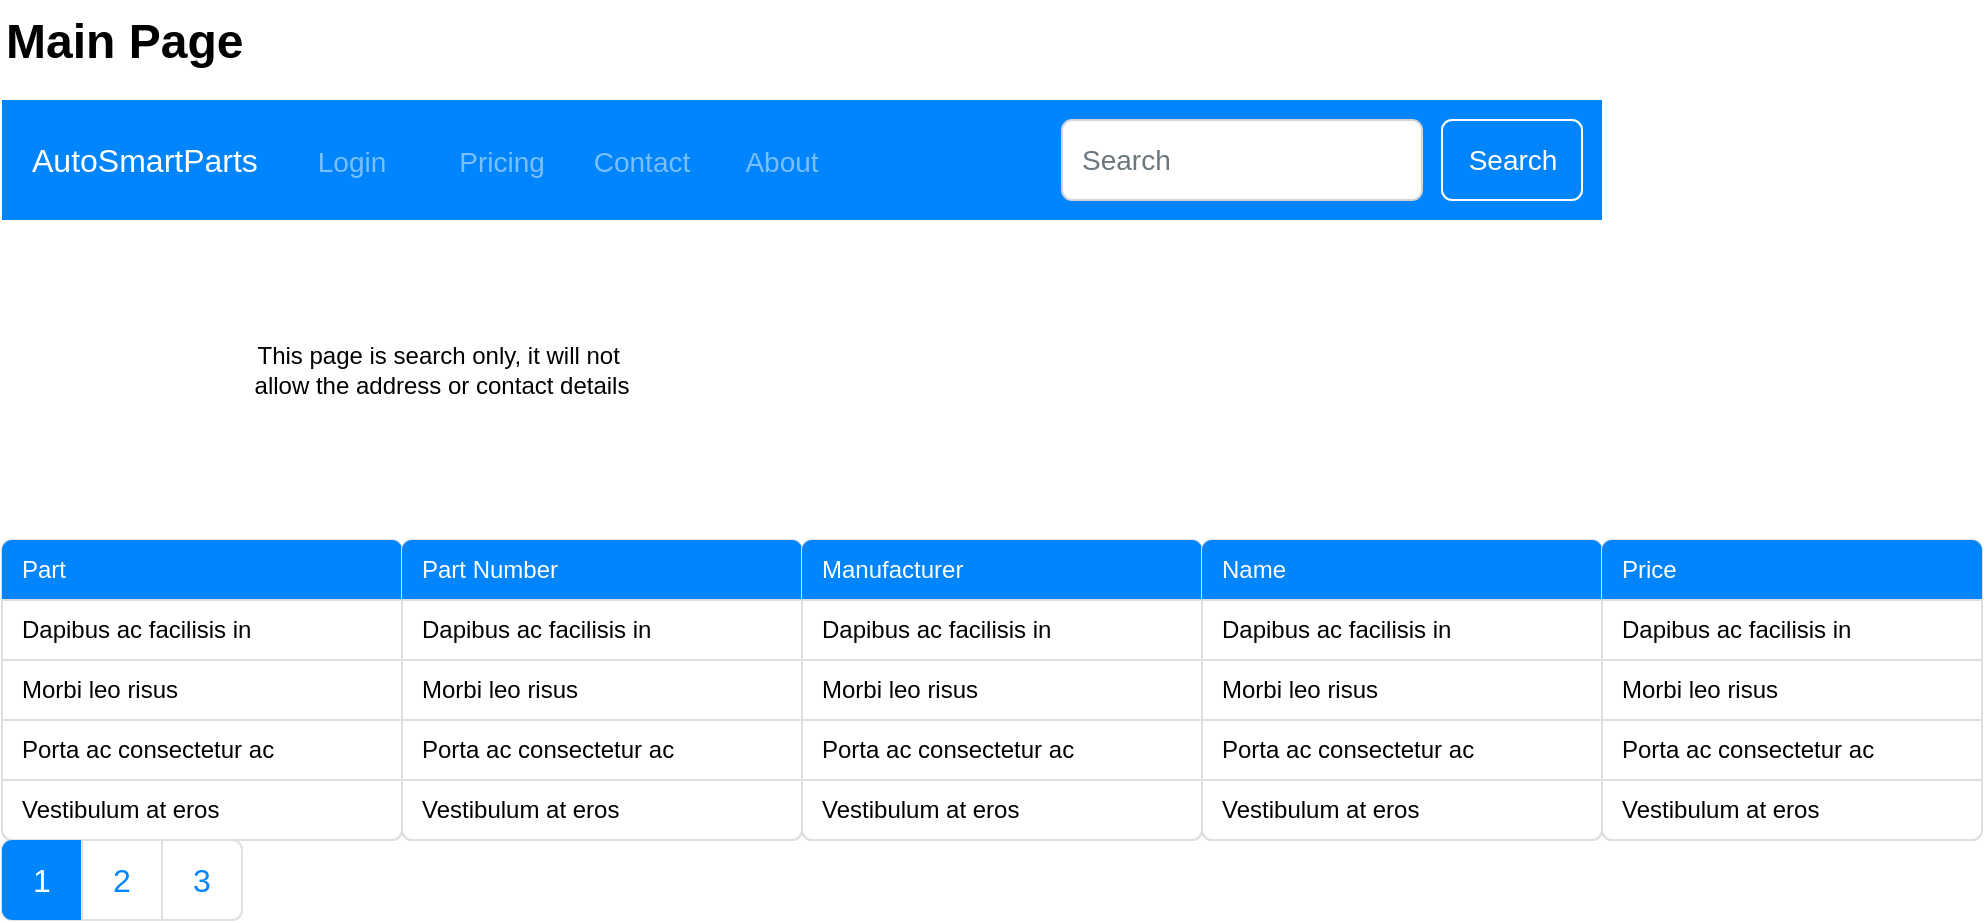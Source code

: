 <mxfile version="24.7.1" type="github" pages="8">
  <diagram name="Main" id="c9db0220-8083-56f3-ca83-edcdcd058819">
    <mxGraphModel dx="1434" dy="746" grid="1" gridSize="10" guides="1" tooltips="1" connect="1" arrows="1" fold="1" page="1" pageScale="1.5" pageWidth="826" pageHeight="1169" background="none" math="0" shadow="0">
      <root>
        <mxCell id="0" style=";html=1;" />
        <mxCell id="1" style=";html=1;" parent="0" />
        <mxCell id="jz-PN9EQRB8FM0Uxdzr7-1" value="" style="html=1;shadow=0;dashed=0;shape=mxgraph.bootstrap.rrect;rSize=5;strokeColor=#DFDFDF;html=1;whiteSpace=wrap;fillColor=#FFFFFF;fontColor=#000000;" parent="1" vertex="1">
          <mxGeometry y="270" width="200" height="150" as="geometry" />
        </mxCell>
        <mxCell id="jz-PN9EQRB8FM0Uxdzr7-2" value="Part&lt;span style=&quot;white-space: pre;&quot;&gt;&#x9;&lt;/span&gt;" style="html=1;shadow=0;dashed=0;shape=mxgraph.bootstrap.topButton;rSize=5;strokeColor=none;fillColor=#0085FC;fontColor=#ffffff;perimeter=none;whiteSpace=wrap;resizeWidth=1;align=left;spacing=10;" parent="jz-PN9EQRB8FM0Uxdzr7-1" vertex="1">
          <mxGeometry width="200" height="30" relative="1" as="geometry" />
        </mxCell>
        <mxCell id="jz-PN9EQRB8FM0Uxdzr7-3" value="Dapibus ac facilisis in" style="strokeColor=inherit;fillColor=inherit;gradientColor=inherit;fontColor=inherit;html=1;shadow=0;dashed=0;perimeter=none;whiteSpace=wrap;resizeWidth=1;align=left;spacing=10;" parent="jz-PN9EQRB8FM0Uxdzr7-1" vertex="1">
          <mxGeometry width="200" height="30" relative="1" as="geometry">
            <mxPoint y="30" as="offset" />
          </mxGeometry>
        </mxCell>
        <mxCell id="jz-PN9EQRB8FM0Uxdzr7-4" value="Morbi leo risus" style="strokeColor=inherit;fillColor=inherit;gradientColor=inherit;fontColor=inherit;html=1;shadow=0;dashed=0;perimeter=none;whiteSpace=wrap;resizeWidth=1;align=left;spacing=10;" parent="jz-PN9EQRB8FM0Uxdzr7-1" vertex="1">
          <mxGeometry width="200" height="30" relative="1" as="geometry">
            <mxPoint y="60" as="offset" />
          </mxGeometry>
        </mxCell>
        <mxCell id="jz-PN9EQRB8FM0Uxdzr7-5" value="Porta ac consectetur ac" style="strokeColor=inherit;fillColor=inherit;gradientColor=inherit;fontColor=inherit;html=1;shadow=0;dashed=0;perimeter=none;whiteSpace=wrap;resizeWidth=1;align=left;spacing=10;" parent="jz-PN9EQRB8FM0Uxdzr7-1" vertex="1">
          <mxGeometry width="200" height="30" relative="1" as="geometry">
            <mxPoint y="90" as="offset" />
          </mxGeometry>
        </mxCell>
        <mxCell id="jz-PN9EQRB8FM0Uxdzr7-6" value="Vestibulum at eros" style="strokeColor=inherit;fillColor=inherit;gradientColor=inherit;fontColor=inherit;html=1;shadow=0;dashed=0;shape=mxgraph.bootstrap.bottomButton;rSize=5;perimeter=none;whiteSpace=wrap;resizeWidth=1;resizeHeight=0;align=left;spacing=10;" parent="jz-PN9EQRB8FM0Uxdzr7-1" vertex="1">
          <mxGeometry y="1" width="200" height="30" relative="1" as="geometry">
            <mxPoint y="-30" as="offset" />
          </mxGeometry>
        </mxCell>
        <mxCell id="jz-PN9EQRB8FM0Uxdzr7-14" value="" style="html=1;shadow=0;dashed=0;shape=mxgraph.bootstrap.rrect;rSize=5;strokeColor=#DFDFDF;html=1;whiteSpace=wrap;fillColor=#FFFFFF;fontColor=#000000;" parent="1" vertex="1">
          <mxGeometry x="200" y="270" width="200" height="150" as="geometry" />
        </mxCell>
        <mxCell id="jz-PN9EQRB8FM0Uxdzr7-15" value="Part Number" style="html=1;shadow=0;dashed=0;shape=mxgraph.bootstrap.topButton;rSize=5;strokeColor=none;fillColor=#0085FC;fontColor=#ffffff;perimeter=none;whiteSpace=wrap;resizeWidth=1;align=left;spacing=10;" parent="jz-PN9EQRB8FM0Uxdzr7-14" vertex="1">
          <mxGeometry width="200" height="30" relative="1" as="geometry" />
        </mxCell>
        <mxCell id="jz-PN9EQRB8FM0Uxdzr7-16" value="Dapibus ac facilisis in" style="strokeColor=inherit;fillColor=inherit;gradientColor=inherit;fontColor=inherit;html=1;shadow=0;dashed=0;perimeter=none;whiteSpace=wrap;resizeWidth=1;align=left;spacing=10;" parent="jz-PN9EQRB8FM0Uxdzr7-14" vertex="1">
          <mxGeometry width="200" height="30" relative="1" as="geometry">
            <mxPoint y="30" as="offset" />
          </mxGeometry>
        </mxCell>
        <mxCell id="jz-PN9EQRB8FM0Uxdzr7-17" value="Morbi leo risus" style="strokeColor=inherit;fillColor=inherit;gradientColor=inherit;fontColor=inherit;html=1;shadow=0;dashed=0;perimeter=none;whiteSpace=wrap;resizeWidth=1;align=left;spacing=10;" parent="jz-PN9EQRB8FM0Uxdzr7-14" vertex="1">
          <mxGeometry width="200" height="30" relative="1" as="geometry">
            <mxPoint y="60" as="offset" />
          </mxGeometry>
        </mxCell>
        <mxCell id="jz-PN9EQRB8FM0Uxdzr7-18" value="Porta ac consectetur ac" style="strokeColor=inherit;fillColor=inherit;gradientColor=inherit;fontColor=inherit;html=1;shadow=0;dashed=0;perimeter=none;whiteSpace=wrap;resizeWidth=1;align=left;spacing=10;" parent="jz-PN9EQRB8FM0Uxdzr7-14" vertex="1">
          <mxGeometry width="200" height="30" relative="1" as="geometry">
            <mxPoint y="90" as="offset" />
          </mxGeometry>
        </mxCell>
        <mxCell id="jz-PN9EQRB8FM0Uxdzr7-19" value="Vestibulum at eros" style="strokeColor=inherit;fillColor=inherit;gradientColor=inherit;fontColor=inherit;html=1;shadow=0;dashed=0;shape=mxgraph.bootstrap.bottomButton;rSize=5;perimeter=none;whiteSpace=wrap;resizeWidth=1;resizeHeight=0;align=left;spacing=10;" parent="jz-PN9EQRB8FM0Uxdzr7-14" vertex="1">
          <mxGeometry y="1" width="200" height="30" relative="1" as="geometry">
            <mxPoint y="-30" as="offset" />
          </mxGeometry>
        </mxCell>
        <mxCell id="jz-PN9EQRB8FM0Uxdzr7-20" value="" style="html=1;shadow=0;dashed=0;shape=mxgraph.bootstrap.rrect;rSize=5;strokeColor=#DFDFDF;html=1;whiteSpace=wrap;fillColor=#FFFFFF;fontColor=#000000;" parent="1" vertex="1">
          <mxGeometry x="400" y="270" width="200" height="150" as="geometry" />
        </mxCell>
        <mxCell id="jz-PN9EQRB8FM0Uxdzr7-21" value="Manufacturer" style="html=1;shadow=0;dashed=0;shape=mxgraph.bootstrap.topButton;rSize=5;strokeColor=none;fillColor=#0085FC;fontColor=#ffffff;perimeter=none;whiteSpace=wrap;resizeWidth=1;align=left;spacing=10;" parent="jz-PN9EQRB8FM0Uxdzr7-20" vertex="1">
          <mxGeometry width="200" height="30" relative="1" as="geometry" />
        </mxCell>
        <mxCell id="jz-PN9EQRB8FM0Uxdzr7-22" value="Dapibus ac facilisis in" style="strokeColor=inherit;fillColor=inherit;gradientColor=inherit;fontColor=inherit;html=1;shadow=0;dashed=0;perimeter=none;whiteSpace=wrap;resizeWidth=1;align=left;spacing=10;" parent="jz-PN9EQRB8FM0Uxdzr7-20" vertex="1">
          <mxGeometry width="200" height="30" relative="1" as="geometry">
            <mxPoint y="30" as="offset" />
          </mxGeometry>
        </mxCell>
        <mxCell id="jz-PN9EQRB8FM0Uxdzr7-23" value="Morbi leo risus" style="strokeColor=inherit;fillColor=inherit;gradientColor=inherit;fontColor=inherit;html=1;shadow=0;dashed=0;perimeter=none;whiteSpace=wrap;resizeWidth=1;align=left;spacing=10;" parent="jz-PN9EQRB8FM0Uxdzr7-20" vertex="1">
          <mxGeometry width="200" height="30" relative="1" as="geometry">
            <mxPoint y="60" as="offset" />
          </mxGeometry>
        </mxCell>
        <mxCell id="jz-PN9EQRB8FM0Uxdzr7-24" value="Porta ac consectetur ac" style="strokeColor=inherit;fillColor=inherit;gradientColor=inherit;fontColor=inherit;html=1;shadow=0;dashed=0;perimeter=none;whiteSpace=wrap;resizeWidth=1;align=left;spacing=10;" parent="jz-PN9EQRB8FM0Uxdzr7-20" vertex="1">
          <mxGeometry width="200" height="30" relative="1" as="geometry">
            <mxPoint y="90" as="offset" />
          </mxGeometry>
        </mxCell>
        <mxCell id="jz-PN9EQRB8FM0Uxdzr7-25" value="Vestibulum at eros" style="strokeColor=inherit;fillColor=inherit;gradientColor=inherit;fontColor=inherit;html=1;shadow=0;dashed=0;shape=mxgraph.bootstrap.bottomButton;rSize=5;perimeter=none;whiteSpace=wrap;resizeWidth=1;resizeHeight=0;align=left;spacing=10;" parent="jz-PN9EQRB8FM0Uxdzr7-20" vertex="1">
          <mxGeometry y="1" width="200" height="30" relative="1" as="geometry">
            <mxPoint y="-30" as="offset" />
          </mxGeometry>
        </mxCell>
        <mxCell id="jz-PN9EQRB8FM0Uxdzr7-26" value="" style="html=1;shadow=0;dashed=0;shape=mxgraph.bootstrap.rrect;rSize=5;strokeColor=#DFDFDF;html=1;whiteSpace=wrap;fillColor=#FFFFFF;fontColor=#000000;" parent="1" vertex="1">
          <mxGeometry x="600" y="270" width="200" height="150" as="geometry" />
        </mxCell>
        <mxCell id="jz-PN9EQRB8FM0Uxdzr7-27" value="Name&lt;span style=&quot;white-space: pre;&quot;&gt;&#x9;&lt;/span&gt;" style="html=1;shadow=0;dashed=0;shape=mxgraph.bootstrap.topButton;rSize=5;strokeColor=none;fillColor=#0085FC;fontColor=#ffffff;perimeter=none;whiteSpace=wrap;resizeWidth=1;align=left;spacing=10;" parent="jz-PN9EQRB8FM0Uxdzr7-26" vertex="1">
          <mxGeometry width="200" height="30" relative="1" as="geometry" />
        </mxCell>
        <mxCell id="jz-PN9EQRB8FM0Uxdzr7-28" value="Dapibus ac facilisis in" style="strokeColor=inherit;fillColor=inherit;gradientColor=inherit;fontColor=inherit;html=1;shadow=0;dashed=0;perimeter=none;whiteSpace=wrap;resizeWidth=1;align=left;spacing=10;" parent="jz-PN9EQRB8FM0Uxdzr7-26" vertex="1">
          <mxGeometry width="200" height="30" relative="1" as="geometry">
            <mxPoint y="30" as="offset" />
          </mxGeometry>
        </mxCell>
        <mxCell id="jz-PN9EQRB8FM0Uxdzr7-29" value="Morbi leo risus" style="strokeColor=inherit;fillColor=inherit;gradientColor=inherit;fontColor=inherit;html=1;shadow=0;dashed=0;perimeter=none;whiteSpace=wrap;resizeWidth=1;align=left;spacing=10;" parent="jz-PN9EQRB8FM0Uxdzr7-26" vertex="1">
          <mxGeometry width="200" height="30" relative="1" as="geometry">
            <mxPoint y="60" as="offset" />
          </mxGeometry>
        </mxCell>
        <mxCell id="jz-PN9EQRB8FM0Uxdzr7-30" value="Porta ac consectetur ac" style="strokeColor=inherit;fillColor=inherit;gradientColor=inherit;fontColor=inherit;html=1;shadow=0;dashed=0;perimeter=none;whiteSpace=wrap;resizeWidth=1;align=left;spacing=10;" parent="jz-PN9EQRB8FM0Uxdzr7-26" vertex="1">
          <mxGeometry width="200" height="30" relative="1" as="geometry">
            <mxPoint y="90" as="offset" />
          </mxGeometry>
        </mxCell>
        <mxCell id="jz-PN9EQRB8FM0Uxdzr7-31" value="Vestibulum at eros" style="strokeColor=inherit;fillColor=inherit;gradientColor=inherit;fontColor=inherit;html=1;shadow=0;dashed=0;shape=mxgraph.bootstrap.bottomButton;rSize=5;perimeter=none;whiteSpace=wrap;resizeWidth=1;resizeHeight=0;align=left;spacing=10;" parent="jz-PN9EQRB8FM0Uxdzr7-26" vertex="1">
          <mxGeometry y="1" width="200" height="30" relative="1" as="geometry">
            <mxPoint y="-30" as="offset" />
          </mxGeometry>
        </mxCell>
        <mxCell id="jz-PN9EQRB8FM0Uxdzr7-32" value="" style="html=1;shadow=0;dashed=0;shape=mxgraph.bootstrap.rrect;rSize=5;strokeColor=#DFDFDF;html=1;whiteSpace=wrap;fillColor=#FFFFFF;fontColor=#000000;" parent="1" vertex="1">
          <mxGeometry x="800" y="270" width="190" height="150" as="geometry" />
        </mxCell>
        <mxCell id="jz-PN9EQRB8FM0Uxdzr7-33" value="Price" style="html=1;shadow=0;dashed=0;shape=mxgraph.bootstrap.topButton;rSize=5;strokeColor=none;fillColor=#0085FC;fontColor=#ffffff;perimeter=none;whiteSpace=wrap;resizeWidth=1;align=left;spacing=10;" parent="jz-PN9EQRB8FM0Uxdzr7-32" vertex="1">
          <mxGeometry width="190" height="30" relative="1" as="geometry" />
        </mxCell>
        <mxCell id="jz-PN9EQRB8FM0Uxdzr7-34" value="Dapibus ac facilisis in" style="strokeColor=inherit;fillColor=inherit;gradientColor=inherit;fontColor=inherit;html=1;shadow=0;dashed=0;perimeter=none;whiteSpace=wrap;resizeWidth=1;align=left;spacing=10;" parent="jz-PN9EQRB8FM0Uxdzr7-32" vertex="1">
          <mxGeometry width="190" height="30" relative="1" as="geometry">
            <mxPoint y="30" as="offset" />
          </mxGeometry>
        </mxCell>
        <mxCell id="jz-PN9EQRB8FM0Uxdzr7-35" value="Morbi leo risus" style="strokeColor=inherit;fillColor=inherit;gradientColor=inherit;fontColor=inherit;html=1;shadow=0;dashed=0;perimeter=none;whiteSpace=wrap;resizeWidth=1;align=left;spacing=10;" parent="jz-PN9EQRB8FM0Uxdzr7-32" vertex="1">
          <mxGeometry width="190" height="30" relative="1" as="geometry">
            <mxPoint y="60" as="offset" />
          </mxGeometry>
        </mxCell>
        <mxCell id="jz-PN9EQRB8FM0Uxdzr7-36" value="Porta ac consectetur ac" style="strokeColor=inherit;fillColor=inherit;gradientColor=inherit;fontColor=inherit;html=1;shadow=0;dashed=0;perimeter=none;whiteSpace=wrap;resizeWidth=1;align=left;spacing=10;" parent="jz-PN9EQRB8FM0Uxdzr7-32" vertex="1">
          <mxGeometry width="190" height="30" relative="1" as="geometry">
            <mxPoint y="90" as="offset" />
          </mxGeometry>
        </mxCell>
        <mxCell id="jz-PN9EQRB8FM0Uxdzr7-37" value="Vestibulum at eros" style="strokeColor=inherit;fillColor=inherit;gradientColor=inherit;fontColor=inherit;html=1;shadow=0;dashed=0;shape=mxgraph.bootstrap.bottomButton;rSize=5;perimeter=none;whiteSpace=wrap;resizeWidth=1;resizeHeight=0;align=left;spacing=10;" parent="jz-PN9EQRB8FM0Uxdzr7-32" vertex="1">
          <mxGeometry y="1" width="190" height="30" relative="1" as="geometry">
            <mxPoint y="-30" as="offset" />
          </mxGeometry>
        </mxCell>
        <mxCell id="jz-PN9EQRB8FM0Uxdzr7-39" value="" style="html=1;shadow=0;dashed=0;shape=mxgraph.bootstrap.rrect;rSize=5;strokeColor=#DEE2E6;html=1;whiteSpace=wrap;fillColor=#ffffff;fontColor=#0085FC;" parent="1" vertex="1">
          <mxGeometry y="420" width="120" height="40" as="geometry" />
        </mxCell>
        <mxCell id="jz-PN9EQRB8FM0Uxdzr7-40" value="1" style="strokeColor=inherit;fillColor=inherit;gradientColor=inherit;html=1;shadow=0;dashed=0;shape=mxgraph.bootstrap.leftButton;rSize=5;perimeter=none;whiteSpace=wrap;resizeHeight=1;fillColor=#0085FC;strokeColor=none;fontColor=#ffffff;fontSize=16;" parent="jz-PN9EQRB8FM0Uxdzr7-39" vertex="1">
          <mxGeometry width="40" height="40" relative="1" as="geometry" />
        </mxCell>
        <mxCell id="jz-PN9EQRB8FM0Uxdzr7-41" value="2" style="strokeColor=inherit;fillColor=inherit;gradientColor=inherit;fontColor=inherit;html=1;shadow=0;dashed=0;perimeter=none;whiteSpace=wrap;resizeHeight=1;fontSize=16;" parent="jz-PN9EQRB8FM0Uxdzr7-39" vertex="1">
          <mxGeometry width="40" height="40" relative="1" as="geometry">
            <mxPoint x="40" as="offset" />
          </mxGeometry>
        </mxCell>
        <mxCell id="jz-PN9EQRB8FM0Uxdzr7-42" value="3" style="strokeColor=inherit;fillColor=inherit;gradientColor=inherit;fontColor=inherit;html=1;shadow=0;dashed=0;shape=mxgraph.bootstrap.rightButton;rSize=5;perimeter=none;whiteSpace=wrap;resizeHeight=1;fontSize=16;" parent="jz-PN9EQRB8FM0Uxdzr7-39" vertex="1">
          <mxGeometry x="1" width="40" height="40" relative="1" as="geometry">
            <mxPoint x="-40" as="offset" />
          </mxGeometry>
        </mxCell>
        <mxCell id="jz-PN9EQRB8FM0Uxdzr7-43" value="AutoSmartParts" style="html=1;shadow=0;dashed=0;fillColor=#0085FC;strokeColor=none;fontSize=16;fontColor=#ffffff;align=left;spacing=15;" parent="1" vertex="1">
          <mxGeometry y="50" width="800" height="60" as="geometry" />
        </mxCell>
        <mxCell id="jz-PN9EQRB8FM0Uxdzr7-44" value="Login" style="fillColor=none;strokeColor=none;fontSize=14;fontColor=#79BFFD;align=center;" parent="jz-PN9EQRB8FM0Uxdzr7-43" vertex="1">
          <mxGeometry width="70" height="40" relative="1" as="geometry">
            <mxPoint x="140" y="10" as="offset" />
          </mxGeometry>
        </mxCell>
        <mxCell id="jz-PN9EQRB8FM0Uxdzr7-45" value="Pricing" style="fillColor=none;strokeColor=none;fontSize=14;fontColor=#79BFFD;align=center;spacingRight=0;" parent="jz-PN9EQRB8FM0Uxdzr7-43" vertex="1">
          <mxGeometry width="80" height="40" relative="1" as="geometry">
            <mxPoint x="210" y="10" as="offset" />
          </mxGeometry>
        </mxCell>
        <mxCell id="jz-PN9EQRB8FM0Uxdzr7-46" value="About" style="fillColor=none;strokeColor=none;fontSize=14;fontColor=#79BFFD;align=center;" parent="jz-PN9EQRB8FM0Uxdzr7-43" vertex="1">
          <mxGeometry width="80" height="40" relative="1" as="geometry">
            <mxPoint x="350" y="10" as="offset" />
          </mxGeometry>
        </mxCell>
        <mxCell id="jz-PN9EQRB8FM0Uxdzr7-47" value="Search" style="html=1;shadow=0;dashed=0;shape=mxgraph.bootstrap.rrect;rSize=5;fontSize=14;fontColor=#ffffff;strokeColor=#ffffff;fillColor=none;" parent="jz-PN9EQRB8FM0Uxdzr7-43" vertex="1">
          <mxGeometry x="1" width="70" height="40" relative="1" as="geometry">
            <mxPoint x="-80" y="10" as="offset" />
          </mxGeometry>
        </mxCell>
        <mxCell id="jz-PN9EQRB8FM0Uxdzr7-48" value="Search" style="html=1;shadow=0;dashed=0;shape=mxgraph.bootstrap.rrect;rSize=5;fontSize=14;fontColor=#6C767D;strokeColor=#CED4DA;fillColor=#ffffff;align=left;spacing=10;" parent="jz-PN9EQRB8FM0Uxdzr7-43" vertex="1">
          <mxGeometry x="1" width="180" height="40" relative="1" as="geometry">
            <mxPoint x="-270" y="10" as="offset" />
          </mxGeometry>
        </mxCell>
        <mxCell id="jz-PN9EQRB8FM0Uxdzr7-49" value="Contact" style="fillColor=none;strokeColor=none;fontSize=14;fontColor=#79BFFD;align=center;" parent="jz-PN9EQRB8FM0Uxdzr7-43" vertex="1">
          <mxGeometry x="280" y="10" width="80" height="40" as="geometry" />
        </mxCell>
        <mxCell id="jz-PN9EQRB8FM0Uxdzr7-51" value="&lt;h1 style=&quot;margin-top: 0px;&quot;&gt;Main Page&lt;/h1&gt;" style="text;html=1;whiteSpace=wrap;overflow=hidden;rounded=0;" parent="1" vertex="1">
          <mxGeometry width="180" height="40" as="geometry" />
        </mxCell>
        <mxCell id="jz-PN9EQRB8FM0Uxdzr7-126" value="This page is search only, it will not&amp;nbsp; allow the address or contact details" style="text;html=1;align=center;verticalAlign=middle;whiteSpace=wrap;rounded=0;" parent="1" vertex="1">
          <mxGeometry x="120" y="170" width="200" height="30" as="geometry" />
        </mxCell>
      </root>
    </mxGraphModel>
  </diagram>
  <diagram id="wMPW0iVIekTubm2CXeqb" name="Login">
    <mxGraphModel dx="1434" dy="1915" grid="1" gridSize="10" guides="1" tooltips="1" connect="1" arrows="1" fold="1" page="1" pageScale="1" pageWidth="827" pageHeight="1169" math="0" shadow="0">
      <root>
        <mxCell id="0" />
        <mxCell id="1" parent="0" />
        <mxCell id="fIULKLPkiMqniSR6hlzR-1" value="&lt;h1 style=&quot;margin-top: 0px;&quot;&gt;Login Page&lt;/h1&gt;" style="text;html=1;whiteSpace=wrap;overflow=hidden;rounded=0;" vertex="1" parent="1">
          <mxGeometry x="20" y="-1150" width="180" height="40" as="geometry" />
        </mxCell>
        <mxCell id="fIULKLPkiMqniSR6hlzR-2" value="" style="html=1;shadow=0;dashed=0;shape=mxgraph.bootstrap.rrect;rSize=5;fillColor=#ffffff;strokeColor=#999999;" vertex="1" parent="1">
          <mxGeometry x="20" y="-1080" width="220" height="345" as="geometry" />
        </mxCell>
        <mxCell id="fIULKLPkiMqniSR6hlzR-3" value="Email address" style="fillColor=none;strokeColor=none;align=left;spacing=20;fontSize=14;" vertex="1" parent="fIULKLPkiMqniSR6hlzR-2">
          <mxGeometry width="220" height="40" relative="1" as="geometry">
            <mxPoint y="10" as="offset" />
          </mxGeometry>
        </mxCell>
        <mxCell id="fIULKLPkiMqniSR6hlzR-4" value="email@example.com" style="html=1;shadow=0;dashed=0;shape=mxgraph.bootstrap.rrect;rSize=5;fillColor=none;strokeColor=#999999;align=left;spacing=15;fontSize=14;fontColor=#6C767D;" vertex="1" parent="fIULKLPkiMqniSR6hlzR-2">
          <mxGeometry width="180" height="30" relative="1" as="geometry">
            <mxPoint x="20" y="50" as="offset" />
          </mxGeometry>
        </mxCell>
        <mxCell id="fIULKLPkiMqniSR6hlzR-5" value="Password" style="fillColor=none;strokeColor=none;align=left;spacing=20;fontSize=14;" vertex="1" parent="fIULKLPkiMqniSR6hlzR-2">
          <mxGeometry width="220" height="40" relative="1" as="geometry">
            <mxPoint y="90" as="offset" />
          </mxGeometry>
        </mxCell>
        <mxCell id="fIULKLPkiMqniSR6hlzR-6" value="Password" style="html=1;shadow=0;dashed=0;shape=mxgraph.bootstrap.rrect;rSize=5;fillColor=none;strokeColor=#999999;align=left;spacing=15;fontSize=14;fontColor=#6C767D;" vertex="1" parent="fIULKLPkiMqniSR6hlzR-2">
          <mxGeometry width="180" height="30" relative="1" as="geometry">
            <mxPoint x="20" y="130" as="offset" />
          </mxGeometry>
        </mxCell>
        <mxCell id="fIULKLPkiMqniSR6hlzR-7" value="Remember me" style="html=1;shadow=0;dashed=0;shape=mxgraph.bootstrap.rrect;rSize=2;fillColor=#EDEDED;strokeColor=#999999;align=left;fontSize=14;fontColor=#000000;labelPosition=right;verticalLabelPosition=middle;verticalAlign=middle;spacingLeft=5;spacingTop=-2;gradientColor=#DEDEDE;" vertex="1" parent="fIULKLPkiMqniSR6hlzR-2">
          <mxGeometry width="10" height="10" relative="1" as="geometry">
            <mxPoint x="20" y="180" as="offset" />
          </mxGeometry>
        </mxCell>
        <mxCell id="fIULKLPkiMqniSR6hlzR-8" value="Sign in" style="html=1;shadow=0;dashed=0;shape=mxgraph.bootstrap.rrect;rSize=5;fillColor=#0085FC;strokeColor=none;align=center;fontSize=14;fontColor=#FFFFFF;" vertex="1" parent="fIULKLPkiMqniSR6hlzR-2">
          <mxGeometry width="70" height="40" relative="1" as="geometry">
            <mxPoint x="20" y="210" as="offset" />
          </mxGeometry>
        </mxCell>
        <mxCell id="fIULKLPkiMqniSR6hlzR-9" value="" style="shape=line;strokeColor=#999999;perimeter=none;resizeWidth=1;" vertex="1" parent="fIULKLPkiMqniSR6hlzR-2">
          <mxGeometry width="220" height="10" relative="1" as="geometry">
            <mxPoint y="260" as="offset" />
          </mxGeometry>
        </mxCell>
        <mxCell id="fIULKLPkiMqniSR6hlzR-10" value="New around here? Sign up&lt;br&gt;&lt;br&gt;Forgot password?" style="html=1;fillColor=none;strokeColor=none;align=left;spacing=20;fontSize=14;" vertex="1" parent="fIULKLPkiMqniSR6hlzR-2">
          <mxGeometry width="220" height="60" relative="1" as="geometry">
            <mxPoint y="275" as="offset" />
          </mxGeometry>
        </mxCell>
      </root>
    </mxGraphModel>
  </diagram>
  <diagram id="zAL-h0_kdIfBdhZI7LPw" name="Buying Page After Login">
    <mxGraphModel dx="1434" dy="-423" grid="1" gridSize="10" guides="1" tooltips="1" connect="1" arrows="1" fold="1" page="1" pageScale="1" pageWidth="827" pageHeight="1169" math="0" shadow="0">
      <root>
        <mxCell id="0" />
        <mxCell id="1" parent="0" />
        <mxCell id="MTuxTl-HzfCf3xgHWUIK-1" value="" style="html=1;shadow=0;dashed=0;shape=mxgraph.bootstrap.rrect;rSize=5;strokeColor=#DFDFDF;html=1;whiteSpace=wrap;fillColor=#FFFFFF;fontColor=#000000;" parent="1" vertex="1">
          <mxGeometry y="1570" width="200" height="180" as="geometry" />
        </mxCell>
        <mxCell id="MTuxTl-HzfCf3xgHWUIK-2" value="Part&lt;span style=&quot;white-space: pre;&quot;&gt;&#x9;&lt;/span&gt;" style="html=1;shadow=0;dashed=0;shape=mxgraph.bootstrap.topButton;rSize=5;strokeColor=none;fillColor=#0085FC;fontColor=#ffffff;perimeter=none;whiteSpace=wrap;resizeWidth=1;align=left;spacing=10;" parent="MTuxTl-HzfCf3xgHWUIK-1" vertex="1">
          <mxGeometry width="200" height="30" relative="1" as="geometry" />
        </mxCell>
        <mxCell id="MTuxTl-HzfCf3xgHWUIK-3" value="Dapibus ac facilisis in" style="strokeColor=inherit;fillColor=inherit;gradientColor=inherit;fontColor=inherit;html=1;shadow=0;dashed=0;perimeter=none;whiteSpace=wrap;resizeWidth=1;align=left;spacing=10;" parent="MTuxTl-HzfCf3xgHWUIK-1" vertex="1">
          <mxGeometry width="200" height="30" relative="1" as="geometry">
            <mxPoint y="30" as="offset" />
          </mxGeometry>
        </mxCell>
        <mxCell id="MTuxTl-HzfCf3xgHWUIK-4" value="Morbi leo risus" style="strokeColor=inherit;fillColor=inherit;gradientColor=inherit;fontColor=inherit;html=1;shadow=0;dashed=0;perimeter=none;whiteSpace=wrap;resizeWidth=1;align=left;spacing=10;" parent="MTuxTl-HzfCf3xgHWUIK-1" vertex="1">
          <mxGeometry width="200" height="30" relative="1" as="geometry">
            <mxPoint y="60" as="offset" />
          </mxGeometry>
        </mxCell>
        <mxCell id="MTuxTl-HzfCf3xgHWUIK-5" value="Porta ac consectetur ac" style="strokeColor=inherit;fillColor=inherit;gradientColor=inherit;fontColor=inherit;html=1;shadow=0;dashed=0;perimeter=none;whiteSpace=wrap;resizeWidth=1;align=left;spacing=10;" parent="MTuxTl-HzfCf3xgHWUIK-1" vertex="1">
          <mxGeometry width="200" height="30" relative="1" as="geometry">
            <mxPoint y="90" as="offset" />
          </mxGeometry>
        </mxCell>
        <mxCell id="MTuxTl-HzfCf3xgHWUIK-6" value="Vestibulum at eros" style="strokeColor=inherit;fillColor=inherit;gradientColor=inherit;fontColor=inherit;html=1;shadow=0;dashed=0;shape=mxgraph.bootstrap.bottomButton;rSize=5;perimeter=none;whiteSpace=wrap;resizeWidth=1;resizeHeight=0;align=left;spacing=10;" parent="MTuxTl-HzfCf3xgHWUIK-1" vertex="1">
          <mxGeometry y="1" width="200" height="30" relative="1" as="geometry">
            <mxPoint y="-30" as="offset" />
          </mxGeometry>
        </mxCell>
        <mxCell id="W-zVVO9J4-1ET8HgXO4E-7" value="" style="edgeStyle=orthogonalEdgeStyle;rounded=0;orthogonalLoop=1;jettySize=auto;html=1;" parent="1" source="MTuxTl-HzfCf3xgHWUIK-7" target="W-zVVO9J4-1ET8HgXO4E-1" edge="1">
          <mxGeometry relative="1" as="geometry" />
        </mxCell>
        <mxCell id="MTuxTl-HzfCf3xgHWUIK-7" value="" style="html=1;shadow=0;dashed=0;shape=mxgraph.bootstrap.rrect;rSize=5;strokeColor=#DFDFDF;html=1;whiteSpace=wrap;fillColor=#FFFFFF;fontColor=#000000;" parent="1" vertex="1">
          <mxGeometry x="200" y="1570" width="200" height="150" as="geometry" />
        </mxCell>
        <mxCell id="MTuxTl-HzfCf3xgHWUIK-8" value="Part Number" style="html=1;shadow=0;dashed=0;shape=mxgraph.bootstrap.topButton;rSize=5;strokeColor=none;fillColor=#0085FC;fontColor=#ffffff;perimeter=none;whiteSpace=wrap;resizeWidth=1;align=left;spacing=10;" parent="MTuxTl-HzfCf3xgHWUIK-7" vertex="1">
          <mxGeometry width="200" height="30" relative="1" as="geometry" />
        </mxCell>
        <mxCell id="MTuxTl-HzfCf3xgHWUIK-9" value="Dapibus ac facilisis in" style="strokeColor=inherit;fillColor=inherit;gradientColor=inherit;fontColor=inherit;html=1;shadow=0;dashed=0;perimeter=none;whiteSpace=wrap;resizeWidth=1;align=left;spacing=10;" parent="MTuxTl-HzfCf3xgHWUIK-7" vertex="1">
          <mxGeometry width="200" height="30" relative="1" as="geometry">
            <mxPoint y="30" as="offset" />
          </mxGeometry>
        </mxCell>
        <mxCell id="MTuxTl-HzfCf3xgHWUIK-10" value="Morbi leo risus" style="strokeColor=inherit;fillColor=inherit;gradientColor=inherit;fontColor=inherit;html=1;shadow=0;dashed=0;perimeter=none;whiteSpace=wrap;resizeWidth=1;align=left;spacing=10;" parent="MTuxTl-HzfCf3xgHWUIK-7" vertex="1">
          <mxGeometry width="200" height="30" relative="1" as="geometry">
            <mxPoint y="60" as="offset" />
          </mxGeometry>
        </mxCell>
        <mxCell id="MTuxTl-HzfCf3xgHWUIK-11" value="Porta ac consectetur ac" style="strokeColor=inherit;fillColor=inherit;gradientColor=inherit;fontColor=inherit;html=1;shadow=0;dashed=0;perimeter=none;whiteSpace=wrap;resizeWidth=1;align=left;spacing=10;" parent="MTuxTl-HzfCf3xgHWUIK-7" vertex="1">
          <mxGeometry width="200" height="30" relative="1" as="geometry">
            <mxPoint y="90" as="offset" />
          </mxGeometry>
        </mxCell>
        <mxCell id="MTuxTl-HzfCf3xgHWUIK-12" value="Vestibulum at eros" style="strokeColor=inherit;fillColor=inherit;gradientColor=inherit;fontColor=inherit;html=1;shadow=0;dashed=0;shape=mxgraph.bootstrap.bottomButton;rSize=5;perimeter=none;whiteSpace=wrap;resizeWidth=1;resizeHeight=0;align=left;spacing=10;" parent="MTuxTl-HzfCf3xgHWUIK-7" vertex="1">
          <mxGeometry y="1" width="200" height="30" relative="1" as="geometry">
            <mxPoint y="-30" as="offset" />
          </mxGeometry>
        </mxCell>
        <mxCell id="MTuxTl-HzfCf3xgHWUIK-13" value="" style="html=1;shadow=0;dashed=0;shape=mxgraph.bootstrap.rrect;rSize=5;strokeColor=#DFDFDF;html=1;whiteSpace=wrap;fillColor=#FFFFFF;fontColor=#000000;" parent="1" vertex="1">
          <mxGeometry x="400" y="1570" width="200" height="150" as="geometry" />
        </mxCell>
        <mxCell id="MTuxTl-HzfCf3xgHWUIK-14" value="Manufacturer" style="html=1;shadow=0;dashed=0;shape=mxgraph.bootstrap.topButton;rSize=5;strokeColor=none;fillColor=#0085FC;fontColor=#ffffff;perimeter=none;whiteSpace=wrap;resizeWidth=1;align=left;spacing=10;" parent="MTuxTl-HzfCf3xgHWUIK-13" vertex="1">
          <mxGeometry width="200" height="30" relative="1" as="geometry" />
        </mxCell>
        <mxCell id="MTuxTl-HzfCf3xgHWUIK-15" value="Dapibus ac facilisis in" style="strokeColor=inherit;fillColor=inherit;gradientColor=inherit;fontColor=inherit;html=1;shadow=0;dashed=0;perimeter=none;whiteSpace=wrap;resizeWidth=1;align=left;spacing=10;" parent="MTuxTl-HzfCf3xgHWUIK-13" vertex="1">
          <mxGeometry width="200" height="30" relative="1" as="geometry">
            <mxPoint y="30" as="offset" />
          </mxGeometry>
        </mxCell>
        <mxCell id="MTuxTl-HzfCf3xgHWUIK-16" value="Morbi leo risus" style="strokeColor=inherit;fillColor=inherit;gradientColor=inherit;fontColor=inherit;html=1;shadow=0;dashed=0;perimeter=none;whiteSpace=wrap;resizeWidth=1;align=left;spacing=10;" parent="MTuxTl-HzfCf3xgHWUIK-13" vertex="1">
          <mxGeometry width="200" height="30" relative="1" as="geometry">
            <mxPoint y="60" as="offset" />
          </mxGeometry>
        </mxCell>
        <mxCell id="MTuxTl-HzfCf3xgHWUIK-17" value="Porta ac consectetur ac" style="strokeColor=inherit;fillColor=inherit;gradientColor=inherit;fontColor=inherit;html=1;shadow=0;dashed=0;perimeter=none;whiteSpace=wrap;resizeWidth=1;align=left;spacing=10;" parent="MTuxTl-HzfCf3xgHWUIK-13" vertex="1">
          <mxGeometry width="200" height="30" relative="1" as="geometry">
            <mxPoint y="90" as="offset" />
          </mxGeometry>
        </mxCell>
        <mxCell id="MTuxTl-HzfCf3xgHWUIK-18" value="Vestibulum at eros" style="strokeColor=inherit;fillColor=inherit;gradientColor=inherit;fontColor=inherit;html=1;shadow=0;dashed=0;shape=mxgraph.bootstrap.bottomButton;rSize=5;perimeter=none;whiteSpace=wrap;resizeWidth=1;resizeHeight=0;align=left;spacing=10;" parent="MTuxTl-HzfCf3xgHWUIK-13" vertex="1">
          <mxGeometry y="1" width="200" height="30" relative="1" as="geometry">
            <mxPoint y="-30" as="offset" />
          </mxGeometry>
        </mxCell>
        <mxCell id="MTuxTl-HzfCf3xgHWUIK-19" value="" style="html=1;shadow=0;dashed=0;shape=mxgraph.bootstrap.rrect;rSize=5;strokeColor=#DFDFDF;html=1;whiteSpace=wrap;fillColor=#FFFFFF;fontColor=#000000;" parent="1" vertex="1">
          <mxGeometry x="600" y="1570" width="200" height="150" as="geometry" />
        </mxCell>
        <mxCell id="MTuxTl-HzfCf3xgHWUIK-20" value="Name&lt;span style=&quot;white-space: pre;&quot;&gt;&#x9;&lt;/span&gt;" style="html=1;shadow=0;dashed=0;shape=mxgraph.bootstrap.topButton;rSize=5;strokeColor=none;fillColor=#0085FC;fontColor=#ffffff;perimeter=none;whiteSpace=wrap;resizeWidth=1;align=left;spacing=10;" parent="MTuxTl-HzfCf3xgHWUIK-19" vertex="1">
          <mxGeometry width="200" height="30" relative="1" as="geometry" />
        </mxCell>
        <mxCell id="MTuxTl-HzfCf3xgHWUIK-21" value="Dapibus ac facilisis in" style="strokeColor=inherit;fillColor=inherit;gradientColor=inherit;fontColor=inherit;html=1;shadow=0;dashed=0;perimeter=none;whiteSpace=wrap;resizeWidth=1;align=left;spacing=10;" parent="MTuxTl-HzfCf3xgHWUIK-19" vertex="1">
          <mxGeometry width="200" height="30" relative="1" as="geometry">
            <mxPoint y="30" as="offset" />
          </mxGeometry>
        </mxCell>
        <mxCell id="MTuxTl-HzfCf3xgHWUIK-22" value="Morbi leo risus" style="strokeColor=inherit;fillColor=inherit;gradientColor=inherit;fontColor=inherit;html=1;shadow=0;dashed=0;perimeter=none;whiteSpace=wrap;resizeWidth=1;align=left;spacing=10;" parent="MTuxTl-HzfCf3xgHWUIK-19" vertex="1">
          <mxGeometry width="200" height="30" relative="1" as="geometry">
            <mxPoint y="60" as="offset" />
          </mxGeometry>
        </mxCell>
        <mxCell id="MTuxTl-HzfCf3xgHWUIK-23" value="Porta ac consectetur ac" style="strokeColor=inherit;fillColor=inherit;gradientColor=inherit;fontColor=inherit;html=1;shadow=0;dashed=0;perimeter=none;whiteSpace=wrap;resizeWidth=1;align=left;spacing=10;" parent="MTuxTl-HzfCf3xgHWUIK-19" vertex="1">
          <mxGeometry width="200" height="30" relative="1" as="geometry">
            <mxPoint y="90" as="offset" />
          </mxGeometry>
        </mxCell>
        <mxCell id="MTuxTl-HzfCf3xgHWUIK-24" value="Vestibulum at eros" style="strokeColor=inherit;fillColor=inherit;gradientColor=inherit;fontColor=inherit;html=1;shadow=0;dashed=0;shape=mxgraph.bootstrap.bottomButton;rSize=5;perimeter=none;whiteSpace=wrap;resizeWidth=1;resizeHeight=0;align=left;spacing=10;" parent="MTuxTl-HzfCf3xgHWUIK-19" vertex="1">
          <mxGeometry y="1" width="200" height="30" relative="1" as="geometry">
            <mxPoint y="-30" as="offset" />
          </mxGeometry>
        </mxCell>
        <mxCell id="MTuxTl-HzfCf3xgHWUIK-32" value="AutoSmartParts" style="html=1;shadow=0;dashed=0;fillColor=#0085FC;strokeColor=none;fontSize=16;fontColor=#ffffff;align=left;spacing=15;" parent="1" vertex="1">
          <mxGeometry y="1350" width="800" height="60" as="geometry" />
        </mxCell>
        <mxCell id="MTuxTl-HzfCf3xgHWUIK-33" value="Matt Watts" style="fillColor=none;strokeColor=none;fontSize=14;fontColor=#79BFFD;align=center;" parent="MTuxTl-HzfCf3xgHWUIK-32" vertex="1">
          <mxGeometry width="70" height="40" relative="1" as="geometry">
            <mxPoint x="140" y="10" as="offset" />
          </mxGeometry>
        </mxCell>
        <mxCell id="MTuxTl-HzfCf3xgHWUIK-34" value="Pricing" style="fillColor=none;strokeColor=none;fontSize=14;fontColor=#79BFFD;align=center;spacingRight=0;" parent="MTuxTl-HzfCf3xgHWUIK-32" vertex="1">
          <mxGeometry width="80" height="40" relative="1" as="geometry">
            <mxPoint x="210" y="10" as="offset" />
          </mxGeometry>
        </mxCell>
        <mxCell id="MTuxTl-HzfCf3xgHWUIK-35" value="About" style="fillColor=none;strokeColor=none;fontSize=14;fontColor=#79BFFD;align=center;" parent="MTuxTl-HzfCf3xgHWUIK-32" vertex="1">
          <mxGeometry width="80" height="40" relative="1" as="geometry">
            <mxPoint x="350" y="10" as="offset" />
          </mxGeometry>
        </mxCell>
        <mxCell id="MTuxTl-HzfCf3xgHWUIK-36" value="Search" style="html=1;shadow=0;dashed=0;shape=mxgraph.bootstrap.rrect;rSize=5;fontSize=14;fontColor=#ffffff;strokeColor=#ffffff;fillColor=none;" parent="MTuxTl-HzfCf3xgHWUIK-32" vertex="1">
          <mxGeometry x="1" width="70" height="40" relative="1" as="geometry">
            <mxPoint x="-80" y="10" as="offset" />
          </mxGeometry>
        </mxCell>
        <mxCell id="MTuxTl-HzfCf3xgHWUIK-37" value="Search" style="html=1;shadow=0;dashed=0;shape=mxgraph.bootstrap.rrect;rSize=5;fontSize=14;fontColor=#6C767D;strokeColor=#CED4DA;fillColor=#ffffff;align=left;spacing=10;" parent="MTuxTl-HzfCf3xgHWUIK-32" vertex="1">
          <mxGeometry x="1" width="180" height="40" relative="1" as="geometry">
            <mxPoint x="-270" y="10" as="offset" />
          </mxGeometry>
        </mxCell>
        <mxCell id="MTuxTl-HzfCf3xgHWUIK-38" value="Contact" style="fillColor=none;strokeColor=none;fontSize=14;fontColor=#79BFFD;align=center;" parent="MTuxTl-HzfCf3xgHWUIK-32" vertex="1">
          <mxGeometry x="280" y="10" width="80" height="40" as="geometry" />
        </mxCell>
        <mxCell id="MTuxTl-HzfCf3xgHWUIK-39" value="&lt;h1 style=&quot;margin-top: 0px;&quot;&gt;Buying Page After Login&lt;/h1&gt;" style="text;html=1;whiteSpace=wrap;overflow=hidden;rounded=0;" parent="1" vertex="1">
          <mxGeometry y="1300" width="350" height="40" as="geometry" />
        </mxCell>
        <mxCell id="nQCDXX9lIOpYjXeRbNyp-1" value="" style="html=1;shadow=0;dashed=0;shape=mxgraph.bootstrap.rrect;rSize=5;strokeColor=#DEE2E6;html=1;whiteSpace=wrap;fillColor=#ffffff;fontColor=#0085FC;" parent="1" vertex="1">
          <mxGeometry y="1754" width="120" height="40" as="geometry" />
        </mxCell>
        <mxCell id="nQCDXX9lIOpYjXeRbNyp-2" value="1" style="strokeColor=inherit;fillColor=inherit;gradientColor=inherit;html=1;shadow=0;dashed=0;shape=mxgraph.bootstrap.leftButton;rSize=5;perimeter=none;whiteSpace=wrap;resizeHeight=1;fillColor=#0085FC;strokeColor=none;fontColor=#ffffff;fontSize=16;" parent="nQCDXX9lIOpYjXeRbNyp-1" vertex="1">
          <mxGeometry width="40" height="40" relative="1" as="geometry" />
        </mxCell>
        <mxCell id="nQCDXX9lIOpYjXeRbNyp-3" value="2" style="strokeColor=inherit;fillColor=inherit;gradientColor=inherit;fontColor=inherit;html=1;shadow=0;dashed=0;perimeter=none;whiteSpace=wrap;resizeHeight=1;fontSize=16;" parent="nQCDXX9lIOpYjXeRbNyp-1" vertex="1">
          <mxGeometry width="40" height="40" relative="1" as="geometry">
            <mxPoint x="40" as="offset" />
          </mxGeometry>
        </mxCell>
        <mxCell id="nQCDXX9lIOpYjXeRbNyp-4" value="3" style="strokeColor=inherit;fillColor=inherit;gradientColor=inherit;fontColor=inherit;html=1;shadow=0;dashed=0;shape=mxgraph.bootstrap.rightButton;rSize=5;perimeter=none;whiteSpace=wrap;resizeHeight=1;fontSize=16;" parent="nQCDXX9lIOpYjXeRbNyp-1" vertex="1">
          <mxGeometry x="1" width="40" height="40" relative="1" as="geometry">
            <mxPoint x="-40" as="offset" />
          </mxGeometry>
        </mxCell>
        <mxCell id="W-zVVO9J4-1ET8HgXO4E-1" value="" style="html=1;shadow=0;dashed=0;shape=mxgraph.bootstrap.rrect;rSize=5;strokeColor=#DFDFDF;html=1;whiteSpace=wrap;fillColor=#FFFFFF;fontColor=#000000;" parent="1" vertex="1">
          <mxGeometry x="200" y="1800" width="200" height="150" as="geometry" />
        </mxCell>
        <mxCell id="W-zVVO9J4-1ET8HgXO4E-2" value="Contact Details + all the part details&amp;nbsp;" style="html=1;shadow=0;dashed=0;shape=mxgraph.bootstrap.topButton;rSize=5;strokeColor=none;fillColor=#0085FC;fontColor=#ffffff;perimeter=none;whiteSpace=wrap;resizeWidth=1;align=left;spacing=10;" parent="W-zVVO9J4-1ET8HgXO4E-1" vertex="1">
          <mxGeometry width="200" height="30" relative="1" as="geometry" />
        </mxCell>
        <mxCell id="W-zVVO9J4-1ET8HgXO4E-3" value="Dapibus ac facilisis in" style="strokeColor=inherit;fillColor=inherit;gradientColor=inherit;fontColor=inherit;html=1;shadow=0;dashed=0;perimeter=none;whiteSpace=wrap;resizeWidth=1;align=left;spacing=10;" parent="W-zVVO9J4-1ET8HgXO4E-1" vertex="1">
          <mxGeometry width="200" height="30" relative="1" as="geometry">
            <mxPoint y="30" as="offset" />
          </mxGeometry>
        </mxCell>
        <mxCell id="W-zVVO9J4-1ET8HgXO4E-4" value="Morbi leo risus" style="strokeColor=inherit;fillColor=inherit;gradientColor=inherit;fontColor=inherit;html=1;shadow=0;dashed=0;perimeter=none;whiteSpace=wrap;resizeWidth=1;align=left;spacing=10;" parent="W-zVVO9J4-1ET8HgXO4E-1" vertex="1">
          <mxGeometry width="200" height="30" relative="1" as="geometry">
            <mxPoint y="60" as="offset" />
          </mxGeometry>
        </mxCell>
        <mxCell id="W-zVVO9J4-1ET8HgXO4E-5" value="Porta ac consectetur ac" style="strokeColor=inherit;fillColor=inherit;gradientColor=inherit;fontColor=inherit;html=1;shadow=0;dashed=0;perimeter=none;whiteSpace=wrap;resizeWidth=1;align=left;spacing=10;" parent="W-zVVO9J4-1ET8HgXO4E-1" vertex="1">
          <mxGeometry width="200" height="30" relative="1" as="geometry">
            <mxPoint y="90" as="offset" />
          </mxGeometry>
        </mxCell>
        <mxCell id="W-zVVO9J4-1ET8HgXO4E-6" value="Vestibulum at eros" style="strokeColor=inherit;fillColor=inherit;gradientColor=inherit;fontColor=inherit;html=1;shadow=0;dashed=0;shape=mxgraph.bootstrap.bottomButton;rSize=5;perimeter=none;whiteSpace=wrap;resizeWidth=1;resizeHeight=0;align=left;spacing=10;" parent="W-zVVO9J4-1ET8HgXO4E-1" vertex="1">
          <mxGeometry y="1" width="200" height="30" relative="1" as="geometry">
            <mxPoint y="-30" as="offset" />
          </mxGeometry>
        </mxCell>
        <mxCell id="vIrjFiNW_FFBgQwVlGqV-1" value="This should be a new page with the part details and all the contact details" style="text;html=1;align=center;verticalAlign=middle;whiteSpace=wrap;rounded=0;" vertex="1" parent="1">
          <mxGeometry x="480" y="1830" width="60" height="30" as="geometry" />
        </mxCell>
      </root>
    </mxGraphModel>
  </diagram>
  <diagram id="WwHiTwKy3I9tde1DrJT3" name="Add Part Page">
    <mxGraphModel dx="1434" dy="-1592" grid="1" gridSize="10" guides="1" tooltips="1" connect="1" arrows="1" fold="1" page="1" pageScale="1" pageWidth="827" pageHeight="1169" math="0" shadow="0">
      <root>
        <mxCell id="0" />
        <mxCell id="1" parent="0" />
        <mxCell id="vaWoue0Fd10C-3KmDHWc-1" value="&lt;h1 style=&quot;margin-top: 0px;&quot;&gt;Add Part Page&lt;/h1&gt;" style="text;html=1;whiteSpace=wrap;overflow=hidden;rounded=0;" vertex="1" parent="1">
          <mxGeometry x="9" y="2360" width="350" height="40" as="geometry" />
        </mxCell>
        <mxCell id="vaWoue0Fd10C-3KmDHWc-2" value="Part" style="fillColor=none;strokeColor=none;align=left;fontSize=14;" vertex="1" parent="1">
          <mxGeometry x="19" y="2420" width="260" height="40" as="geometry" />
        </mxCell>
        <mxCell id="vaWoue0Fd10C-3KmDHWc-3" value="TF99" style="html=1;shadow=0;dashed=0;shape=mxgraph.bootstrap.rrect;rSize=5;fillColor=none;strokeColor=#999999;align=left;spacing=15;fontSize=14;fontColor=#6C767D;" vertex="1" parent="1">
          <mxGeometry x="19" y="2460" width="800" height="30" as="geometry" />
        </mxCell>
        <mxCell id="vaWoue0Fd10C-3KmDHWc-4" value="Name" style="fillColor=none;strokeColor=none;align=left;fontSize=14;" vertex="1" parent="1">
          <mxGeometry x="19" y="2500" width="260" height="40" as="geometry" />
        </mxCell>
        <mxCell id="vaWoue0Fd10C-3KmDHWc-5" value="Description" style="fillColor=none;strokeColor=none;align=left;fontSize=14;" vertex="1" parent="1">
          <mxGeometry x="19" y="2670" width="260" height="40" as="geometry" />
        </mxCell>
        <mxCell id="vaWoue0Fd10C-3KmDHWc-6" value="Genuine Terrafirma Recovery boards" style="html=1;shadow=0;dashed=0;shape=mxgraph.bootstrap.rrect;rSize=5;fillColor=none;strokeColor=#999999;align=left;spacing=15;fontSize=14;fontColor=#6C767D;" vertex="1" parent="1">
          <mxGeometry x="19" y="2710" width="800" height="90" as="geometry" />
        </mxCell>
        <mxCell id="vaWoue0Fd10C-3KmDHWc-7" value="Price" style="fillColor=none;strokeColor=none;align=left;fontSize=14;" vertex="1" parent="1">
          <mxGeometry x="19" y="2580" width="260" height="40" as="geometry" />
        </mxCell>
        <mxCell id="vaWoue0Fd10C-3KmDHWc-8" value="£6.00" style="html=1;shadow=0;dashed=0;shape=mxgraph.bootstrap.rrect;rSize=5;fillColor=none;strokeColor=#999999;align=left;spacing=15;fontSize=14;fontColor=#6C767D;" vertex="1" parent="1">
          <mxGeometry x="19" y="2620" width="800" height="30" as="geometry" />
        </mxCell>
        <mxCell id="vaWoue0Fd10C-3KmDHWc-9" value="Add Part" style="html=1;shadow=0;dashed=0;shape=mxgraph.bootstrap.rrect;rSize=5;strokeColor=none;strokeWidth=1;fillColor=#0085FC;fontColor=#FFFFFF;whiteSpace=wrap;align=center;verticalAlign=middle;spacingLeft=0;fontStyle=0;fontSize=16;spacing=5;" vertex="1" parent="1">
          <mxGeometry x="19" y="3020" width="80" height="40" as="geometry" />
        </mxCell>
        <mxCell id="vaWoue0Fd10C-3KmDHWc-10" value="Collection Only" style="html=1;shadow=0;dashed=0;shape=mxgraph.bootstrap.radioButton2;labelPosition=right;verticalLabelPosition=middle;align=left;verticalAlign=middle;gradientColor=#DEDEDE;fillColor=#EDEDED;checked=1;spacing=5;checkedFill=#0085FC;checkedStroke=#ffffff;sketch=0;" vertex="1" parent="1">
          <mxGeometry x="24" y="2850" width="10" height="10" as="geometry" />
        </mxCell>
        <mxCell id="vaWoue0Fd10C-3KmDHWc-11" value="Collection and Postage Available" style="html=1;shadow=0;dashed=0;shape=mxgraph.bootstrap.radioButton2;labelPosition=right;verticalLabelPosition=middle;align=left;verticalAlign=middle;gradientColor=#DEDEDE;fillColor=#EDEDED;checked=0;spacing=5;checkedFill=#0085FC;checkedStroke=#ffffff;sketch=0;" vertex="1" parent="1">
          <mxGeometry x="24" y="2870" width="10" height="10" as="geometry" />
        </mxCell>
        <mxCell id="vaWoue0Fd10C-3KmDHWc-12" value="Postage Only" style="html=1;shadow=0;dashed=0;shape=mxgraph.bootstrap.radioButton2;labelPosition=right;verticalLabelPosition=middle;align=left;verticalAlign=middle;gradientColor=#DEDEDE;fillColor=#EDEDED;checked=0;spacing=5;fontColor=#6C767D;checkedFill=#0085FC;checkedStroke=#ffffff;sketch=0;" vertex="1" parent="1">
          <mxGeometry x="24" y="2890" width="10" height="10" as="geometry" />
        </mxCell>
        <mxCell id="vaWoue0Fd10C-3KmDHWc-13" value="£1.00" style="html=1;shadow=0;dashed=0;shape=mxgraph.bootstrap.rrect;rSize=5;fillColor=none;strokeColor=#999999;align=left;spacing=15;fontSize=14;fontColor=#6C767D;" vertex="1" parent="1">
          <mxGeometry x="19" y="2960" width="800" height="30" as="geometry" />
        </mxCell>
        <mxCell id="vaWoue0Fd10C-3KmDHWc-14" value="Postage Amount" style="fillColor=none;strokeColor=none;align=left;fontSize=14;" vertex="1" parent="1">
          <mxGeometry x="19" y="2910" width="260" height="40" as="geometry" />
        </mxCell>
        <mxCell id="vaWoue0Fd10C-3KmDHWc-15" value="Postage" style="fillColor=none;strokeColor=none;align=left;fontSize=14;" vertex="1" parent="1">
          <mxGeometry x="24" y="2810" width="260" height="40" as="geometry" />
        </mxCell>
        <mxCell id="vaWoue0Fd10C-3KmDHWc-16" value="TF99" style="html=1;shadow=0;dashed=0;shape=mxgraph.bootstrap.rrect;rSize=5;fillColor=none;strokeColor=#999999;align=left;spacing=15;fontSize=14;fontColor=#6C767D;" vertex="1" parent="1">
          <mxGeometry x="19" y="2550" width="800" height="30" as="geometry" />
        </mxCell>
      </root>
    </mxGraphModel>
  </diagram>
  <diagram id="zQTZYRi0yAqtvOlICUM8" name="Sign Up Page Introduction">
    <mxGraphModel dx="3088" dy="3084" grid="1" gridSize="10" guides="1" tooltips="1" connect="1" arrows="1" fold="1" page="1" pageScale="1" pageWidth="827" pageHeight="1169" math="0" shadow="0">
      <root>
        <mxCell id="0" />
        <mxCell id="1" parent="0" />
        <mxCell id="iZZ5gHoONJZ-EVDijPHd-1" value="&lt;h1 style=&quot;margin-top: 0px;&quot;&gt;Sign Up Page Introduction&lt;/h1&gt;" style="text;html=1;whiteSpace=wrap;overflow=hidden;rounded=0;" vertex="1" parent="1">
          <mxGeometry x="-1620" y="-2320" width="320" height="40" as="geometry" />
        </mxCell>
        <mxCell id="iZZ5gHoONJZ-EVDijPHd-2" value="Buyer Only" style="html=1;shadow=0;dashed=0;shape=mxgraph.bootstrap.radioButton2;labelPosition=right;verticalLabelPosition=middle;align=left;verticalAlign=middle;gradientColor=#DEDEDE;fillColor=#EDEDED;checked=1;spacing=5;checkedFill=#0085FC;checkedStroke=#ffffff;sketch=0;" vertex="1" parent="1">
          <mxGeometry x="-1605" y="-2210" width="10" height="10" as="geometry" />
        </mxCell>
        <mxCell id="iZZ5gHoONJZ-EVDijPHd-3" value="Seller&amp;nbsp;" style="html=1;shadow=0;dashed=0;shape=mxgraph.bootstrap.radioButton2;labelPosition=right;verticalLabelPosition=middle;align=left;verticalAlign=middle;gradientColor=#DEDEDE;fillColor=#EDEDED;checked=0;spacing=5;checkedFill=#0085FC;checkedStroke=#ffffff;sketch=0;" vertex="1" parent="1">
          <mxGeometry x="-1605" y="-2230" width="10" height="10" as="geometry" />
        </mxCell>
        <mxCell id="iZZ5gHoONJZ-EVDijPHd-4" value="We just need some information to determine the best sign up option for you" style="text;html=1;align=center;verticalAlign=middle;whiteSpace=wrap;rounded=0;" vertex="1" parent="1">
          <mxGeometry x="-1620" y="-2270" width="430" height="30" as="geometry" />
        </mxCell>
      </root>
    </mxGraphModel>
  </diagram>
  <diagram id="bmfOzxgwzWzPbDUEDWKM" name="Buyer Only Sign Up Page">
    <mxGraphModel dx="1434" dy="1915" grid="1" gridSize="10" guides="1" tooltips="1" connect="1" arrows="1" fold="1" page="1" pageScale="1" pageWidth="827" pageHeight="1169" math="0" shadow="0">
      <root>
        <mxCell id="0" />
        <mxCell id="1" parent="0" />
        <mxCell id="LGZ_YDLx9jK8iRYL8ePF-1" value="" style="html=1;shadow=0;dashed=0;shape=mxgraph.bootstrap.rrect;rSize=5;fillColor=#ffffff;strokeColor=#999999;" vertex="1" parent="1">
          <mxGeometry x="10" y="-1120" width="230" height="600" as="geometry" />
        </mxCell>
        <mxCell id="LGZ_YDLx9jK8iRYL8ePF-2" value="Email address" style="fillColor=none;strokeColor=none;align=left;spacing=20;fontSize=14;" vertex="1" parent="LGZ_YDLx9jK8iRYL8ePF-1">
          <mxGeometry width="220" height="40" relative="1" as="geometry">
            <mxPoint x="-10" y="376" as="offset" />
          </mxGeometry>
        </mxCell>
        <mxCell id="LGZ_YDLx9jK8iRYL8ePF-3" value="email@example.com" style="html=1;shadow=0;dashed=0;shape=mxgraph.bootstrap.rrect;rSize=5;fillColor=none;strokeColor=#999999;align=left;spacing=15;fontSize=14;fontColor=#6C767D;" vertex="1" parent="LGZ_YDLx9jK8iRYL8ePF-1">
          <mxGeometry width="180" height="30" relative="1" as="geometry">
            <mxPoint x="10" y="426" as="offset" />
          </mxGeometry>
        </mxCell>
        <mxCell id="LGZ_YDLx9jK8iRYL8ePF-4" value="Password" style="fillColor=none;strokeColor=none;align=left;spacing=20;fontSize=14;" vertex="1" parent="LGZ_YDLx9jK8iRYL8ePF-1">
          <mxGeometry width="220" height="40" relative="1" as="geometry">
            <mxPoint x="-10" y="466" as="offset" />
          </mxGeometry>
        </mxCell>
        <mxCell id="LGZ_YDLx9jK8iRYL8ePF-5" value="Password" style="html=1;shadow=0;dashed=0;shape=mxgraph.bootstrap.rrect;rSize=5;fillColor=none;strokeColor=#999999;align=left;spacing=15;fontSize=14;fontColor=#6C767D;" vertex="1" parent="LGZ_YDLx9jK8iRYL8ePF-1">
          <mxGeometry width="180" height="30" relative="1" as="geometry">
            <mxPoint x="10" y="506" as="offset" />
          </mxGeometry>
        </mxCell>
        <mxCell id="LGZ_YDLx9jK8iRYL8ePF-7" value="Sign Up" style="html=1;shadow=0;dashed=0;shape=mxgraph.bootstrap.rrect;rSize=5;fillColor=#0085FC;strokeColor=none;align=center;fontSize=14;fontColor=#FFFFFF;" vertex="1" parent="LGZ_YDLx9jK8iRYL8ePF-1">
          <mxGeometry width="70" height="40" relative="1" as="geometry">
            <mxPoint x="10" y="550" as="offset" />
          </mxGeometry>
        </mxCell>
        <mxCell id="LGZ_YDLx9jK8iRYL8ePF-10" value="Company Name" style="fillColor=none;strokeColor=none;align=left;spacing=20;fontSize=14;" vertex="1" parent="LGZ_YDLx9jK8iRYL8ePF-1">
          <mxGeometry x="-10.455" width="230" height="40" as="geometry" />
        </mxCell>
        <mxCell id="LGZ_YDLx9jK8iRYL8ePF-11" value="ACME" style="html=1;shadow=0;dashed=0;shape=mxgraph.bootstrap.rrect;rSize=5;fillColor=none;strokeColor=#999999;align=left;spacing=15;fontSize=14;fontColor=#6C767D;" vertex="1" parent="LGZ_YDLx9jK8iRYL8ePF-1">
          <mxGeometry x="10" y="40" width="188.182" height="30" as="geometry" />
        </mxCell>
        <mxCell id="LGZ_YDLx9jK8iRYL8ePF-12" value="Address" style="fillColor=none;strokeColor=none;align=left;spacing=20;fontSize=14;" vertex="1" parent="LGZ_YDLx9jK8iRYL8ePF-1">
          <mxGeometry x="-10.005" y="70" width="230" height="40" as="geometry" />
        </mxCell>
        <mxCell id="LGZ_YDLx9jK8iRYL8ePF-13" value="Acacia 123" style="html=1;shadow=0;dashed=0;shape=mxgraph.bootstrap.rrect;rSize=5;fillColor=none;strokeColor=#999999;align=left;spacing=15;fontSize=14;fontColor=#6C767D;" vertex="1" parent="LGZ_YDLx9jK8iRYL8ePF-1">
          <mxGeometry x="10.45" y="110" width="188.182" height="30" as="geometry" />
        </mxCell>
        <mxCell id="LGZ_YDLx9jK8iRYL8ePF-14" value="Contact Name" style="fillColor=none;strokeColor=none;align=left;spacing=20;fontSize=14;" vertex="1" parent="LGZ_YDLx9jK8iRYL8ePF-1">
          <mxGeometry x="-10.005" y="140" width="230" height="40" as="geometry" />
        </mxCell>
        <mxCell id="LGZ_YDLx9jK8iRYL8ePF-15" value="John Smith" style="html=1;shadow=0;dashed=0;shape=mxgraph.bootstrap.rrect;rSize=5;fillColor=none;strokeColor=#999999;align=left;spacing=15;fontSize=14;fontColor=#6C767D;" vertex="1" parent="LGZ_YDLx9jK8iRYL8ePF-1">
          <mxGeometry x="10.45" y="180" width="188.182" height="30" as="geometry" />
        </mxCell>
        <mxCell id="LGZ_YDLx9jK8iRYL8ePF-16" value="Contact Email" style="fillColor=none;strokeColor=none;align=left;spacing=20;fontSize=14;" vertex="1" parent="LGZ_YDLx9jK8iRYL8ePF-1">
          <mxGeometry x="-10.005" y="220" width="230" height="40" as="geometry" />
        </mxCell>
        <mxCell id="LGZ_YDLx9jK8iRYL8ePF-17" value="johnsmith@acme.co.uk" style="html=1;shadow=0;dashed=0;shape=mxgraph.bootstrap.rrect;rSize=5;fillColor=none;strokeColor=#999999;align=left;spacing=15;fontSize=14;fontColor=#6C767D;" vertex="1" parent="LGZ_YDLx9jK8iRYL8ePF-1">
          <mxGeometry x="10.45" y="260" width="188.182" height="30" as="geometry" />
        </mxCell>
        <mxCell id="LGZ_YDLx9jK8iRYL8ePF-18" value="Contact Phone Number" style="fillColor=none;strokeColor=none;align=left;spacing=20;fontSize=14;" vertex="1" parent="LGZ_YDLx9jK8iRYL8ePF-1">
          <mxGeometry x="-10.905" y="290" width="230" height="40" as="geometry" />
        </mxCell>
        <mxCell id="LGZ_YDLx9jK8iRYL8ePF-19" value="0123...." style="html=1;shadow=0;dashed=0;shape=mxgraph.bootstrap.rrect;rSize=5;fillColor=none;strokeColor=#999999;align=left;spacing=15;fontSize=14;fontColor=#6C767D;" vertex="1" parent="LGZ_YDLx9jK8iRYL8ePF-1">
          <mxGeometry x="9.55" y="330" width="188.182" height="30" as="geometry" />
        </mxCell>
        <mxCell id="kSEwQuX-FJ4aXc48Of_K-1" value="&lt;h1 style=&quot;margin-top: 0px;&quot;&gt;Buyer Only Sign Up Page&lt;/h1&gt;" style="text;html=1;whiteSpace=wrap;overflow=hidden;rounded=0;" vertex="1" parent="1">
          <mxGeometry x="10" y="-1160" width="350" height="40" as="geometry" />
        </mxCell>
      </root>
    </mxGraphModel>
  </diagram>
  <diagram id="2Hs1OSjizkpp4Q0E5Ri9" name="Seller Sign Up Further Question Page">
    <mxGraphModel dx="3088" dy="3084" grid="1" gridSize="10" guides="1" tooltips="1" connect="1" arrows="1" fold="1" page="1" pageScale="1" pageWidth="827" pageHeight="1169" math="0" shadow="0">
      <root>
        <mxCell id="0" />
        <mxCell id="1" parent="0" />
        <mxCell id="C4RP4QGsarVzwd9Ulwpi-1" value="&lt;h1 style=&quot;margin-top: 0px;&quot;&gt;Seller Sign Up Page Further Question&lt;/h1&gt;" style="text;html=1;whiteSpace=wrap;overflow=hidden;rounded=0;" vertex="1" parent="1">
          <mxGeometry x="-1620" y="-2320" width="450" height="40" as="geometry" />
        </mxCell>
        <mxCell id="C4RP4QGsarVzwd9Ulwpi-2" value="Multiple Sites" style="html=1;shadow=0;dashed=0;shape=mxgraph.bootstrap.radioButton2;labelPosition=right;verticalLabelPosition=middle;align=left;verticalAlign=middle;gradientColor=#DEDEDE;fillColor=#EDEDED;checked=1;spacing=5;checkedFill=#0085FC;checkedStroke=#ffffff;sketch=0;" vertex="1" parent="1">
          <mxGeometry x="-1595" y="-2200" width="10" height="10" as="geometry" />
        </mxCell>
        <mxCell id="C4RP4QGsarVzwd9Ulwpi-3" value="One Site" style="html=1;shadow=0;dashed=0;shape=mxgraph.bootstrap.radioButton2;labelPosition=right;verticalLabelPosition=middle;align=left;verticalAlign=middle;gradientColor=#DEDEDE;fillColor=#EDEDED;checked=0;spacing=5;checkedFill=#0085FC;checkedStroke=#ffffff;sketch=0;" vertex="1" parent="1">
          <mxGeometry x="-1595" y="-2230" width="10" height="10" as="geometry" />
        </mxCell>
        <mxCell id="C4RP4QGsarVzwd9Ulwpi-4" value="Does your company have one site or multiple sites?" style="text;html=1;align=center;verticalAlign=middle;whiteSpace=wrap;rounded=0;" vertex="1" parent="1">
          <mxGeometry x="-1640" y="-2270" width="430" height="30" as="geometry" />
        </mxCell>
        <mxCell id="y7yWxjsqqGcCzIQFWNCV-2" value="Please contact us and we will set up those for you and discuss the pricing" style="text;html=1;align=center;verticalAlign=middle;whiteSpace=wrap;rounded=0;" vertex="1" parent="1">
          <mxGeometry x="-1640" y="-2160" width="410" height="30" as="geometry" />
        </mxCell>
      </root>
    </mxGraphModel>
  </diagram>
  <diagram id="wbP4X8MR50BhYbZexIdJ" name="Seller Sign Up For Single Site">
    <mxGraphModel dx="1434" dy="1915" grid="1" gridSize="10" guides="1" tooltips="1" connect="1" arrows="1" fold="1" page="1" pageScale="1" pageWidth="827" pageHeight="1169" math="0" shadow="0">
      <root>
        <mxCell id="0" />
        <mxCell id="1" parent="0" />
        <mxCell id="8g9cuLIxSBJkBuWdDdOA-1" value="" style="html=1;shadow=0;dashed=0;shape=mxgraph.bootstrap.rrect;rSize=5;fillColor=#ffffff;strokeColor=#999999;" vertex="1" parent="1">
          <mxGeometry x="10" y="-1120" width="230" height="600" as="geometry" />
        </mxCell>
        <mxCell id="8g9cuLIxSBJkBuWdDdOA-2" value="Email address" style="fillColor=none;strokeColor=none;align=left;spacing=20;fontSize=14;" vertex="1" parent="8g9cuLIxSBJkBuWdDdOA-1">
          <mxGeometry width="220" height="40" relative="1" as="geometry">
            <mxPoint x="-10" y="376" as="offset" />
          </mxGeometry>
        </mxCell>
        <mxCell id="8g9cuLIxSBJkBuWdDdOA-3" value="email@example.com" style="html=1;shadow=0;dashed=0;shape=mxgraph.bootstrap.rrect;rSize=5;fillColor=none;strokeColor=#999999;align=left;spacing=15;fontSize=14;fontColor=#6C767D;" vertex="1" parent="8g9cuLIxSBJkBuWdDdOA-1">
          <mxGeometry width="180" height="30" relative="1" as="geometry">
            <mxPoint x="10" y="426" as="offset" />
          </mxGeometry>
        </mxCell>
        <mxCell id="8g9cuLIxSBJkBuWdDdOA-4" value="Password" style="fillColor=none;strokeColor=none;align=left;spacing=20;fontSize=14;" vertex="1" parent="8g9cuLIxSBJkBuWdDdOA-1">
          <mxGeometry width="220" height="40" relative="1" as="geometry">
            <mxPoint x="-10" y="466" as="offset" />
          </mxGeometry>
        </mxCell>
        <mxCell id="8g9cuLIxSBJkBuWdDdOA-5" value="Password" style="html=1;shadow=0;dashed=0;shape=mxgraph.bootstrap.rrect;rSize=5;fillColor=none;strokeColor=#999999;align=left;spacing=15;fontSize=14;fontColor=#6C767D;" vertex="1" parent="8g9cuLIxSBJkBuWdDdOA-1">
          <mxGeometry width="180" height="30" relative="1" as="geometry">
            <mxPoint x="10" y="506" as="offset" />
          </mxGeometry>
        </mxCell>
        <mxCell id="8g9cuLIxSBJkBuWdDdOA-6" value="Sign Up" style="html=1;shadow=0;dashed=0;shape=mxgraph.bootstrap.rrect;rSize=5;fillColor=#0085FC;strokeColor=none;align=center;fontSize=14;fontColor=#FFFFFF;" vertex="1" parent="8g9cuLIxSBJkBuWdDdOA-1">
          <mxGeometry width="70" height="40" relative="1" as="geometry">
            <mxPoint x="10" y="550" as="offset" />
          </mxGeometry>
        </mxCell>
        <mxCell id="8g9cuLIxSBJkBuWdDdOA-7" value="Company Name" style="fillColor=none;strokeColor=none;align=left;spacing=20;fontSize=14;" vertex="1" parent="8g9cuLIxSBJkBuWdDdOA-1">
          <mxGeometry x="-10.455" width="230" height="40" as="geometry" />
        </mxCell>
        <mxCell id="8g9cuLIxSBJkBuWdDdOA-8" value="ACME" style="html=1;shadow=0;dashed=0;shape=mxgraph.bootstrap.rrect;rSize=5;fillColor=none;strokeColor=#999999;align=left;spacing=15;fontSize=14;fontColor=#6C767D;" vertex="1" parent="8g9cuLIxSBJkBuWdDdOA-1">
          <mxGeometry x="10" y="40" width="188.182" height="30" as="geometry" />
        </mxCell>
        <mxCell id="8g9cuLIxSBJkBuWdDdOA-9" value="Address" style="fillColor=none;strokeColor=none;align=left;spacing=20;fontSize=14;" vertex="1" parent="8g9cuLIxSBJkBuWdDdOA-1">
          <mxGeometry x="-10.005" y="70" width="230" height="40" as="geometry" />
        </mxCell>
        <mxCell id="8g9cuLIxSBJkBuWdDdOA-10" value="Acacia 123" style="html=1;shadow=0;dashed=0;shape=mxgraph.bootstrap.rrect;rSize=5;fillColor=none;strokeColor=#999999;align=left;spacing=15;fontSize=14;fontColor=#6C767D;" vertex="1" parent="8g9cuLIxSBJkBuWdDdOA-1">
          <mxGeometry x="10.45" y="110" width="188.182" height="30" as="geometry" />
        </mxCell>
        <mxCell id="8g9cuLIxSBJkBuWdDdOA-11" value="Contact Name" style="fillColor=none;strokeColor=none;align=left;spacing=20;fontSize=14;" vertex="1" parent="8g9cuLIxSBJkBuWdDdOA-1">
          <mxGeometry x="-10.005" y="140" width="230" height="40" as="geometry" />
        </mxCell>
        <mxCell id="8g9cuLIxSBJkBuWdDdOA-12" value="John Smith" style="html=1;shadow=0;dashed=0;shape=mxgraph.bootstrap.rrect;rSize=5;fillColor=none;strokeColor=#999999;align=left;spacing=15;fontSize=14;fontColor=#6C767D;" vertex="1" parent="8g9cuLIxSBJkBuWdDdOA-1">
          <mxGeometry x="10.45" y="180" width="188.182" height="30" as="geometry" />
        </mxCell>
        <mxCell id="8g9cuLIxSBJkBuWdDdOA-13" value="Contact Email" style="fillColor=none;strokeColor=none;align=left;spacing=20;fontSize=14;" vertex="1" parent="8g9cuLIxSBJkBuWdDdOA-1">
          <mxGeometry x="-10.005" y="220" width="230" height="40" as="geometry" />
        </mxCell>
        <mxCell id="8g9cuLIxSBJkBuWdDdOA-14" value="johnsmith@acme.co.uk" style="html=1;shadow=0;dashed=0;shape=mxgraph.bootstrap.rrect;rSize=5;fillColor=none;strokeColor=#999999;align=left;spacing=15;fontSize=14;fontColor=#6C767D;" vertex="1" parent="8g9cuLIxSBJkBuWdDdOA-1">
          <mxGeometry x="10.45" y="260" width="188.182" height="30" as="geometry" />
        </mxCell>
        <mxCell id="8g9cuLIxSBJkBuWdDdOA-15" value="Contact Phone Number" style="fillColor=none;strokeColor=none;align=left;spacing=20;fontSize=14;" vertex="1" parent="8g9cuLIxSBJkBuWdDdOA-1">
          <mxGeometry x="-10.905" y="290" width="230" height="40" as="geometry" />
        </mxCell>
        <mxCell id="8g9cuLIxSBJkBuWdDdOA-16" value="0123...." style="html=1;shadow=0;dashed=0;shape=mxgraph.bootstrap.rrect;rSize=5;fillColor=none;strokeColor=#999999;align=left;spacing=15;fontSize=14;fontColor=#6C767D;" vertex="1" parent="8g9cuLIxSBJkBuWdDdOA-1">
          <mxGeometry x="9.55" y="330" width="188.182" height="30" as="geometry" />
        </mxCell>
        <mxCell id="_G83cqyet8XCFWk4tlzu-2" value="&lt;h1 style=&quot;margin-top: 0px;&quot;&gt;Seller Sign Up For Single Site&lt;/h1&gt;" style="text;html=1;whiteSpace=wrap;overflow=hidden;rounded=0;" vertex="1" parent="1">
          <mxGeometry x="10" y="-1169" width="340" height="40" as="geometry" />
        </mxCell>
      </root>
    </mxGraphModel>
  </diagram>
</mxfile>
